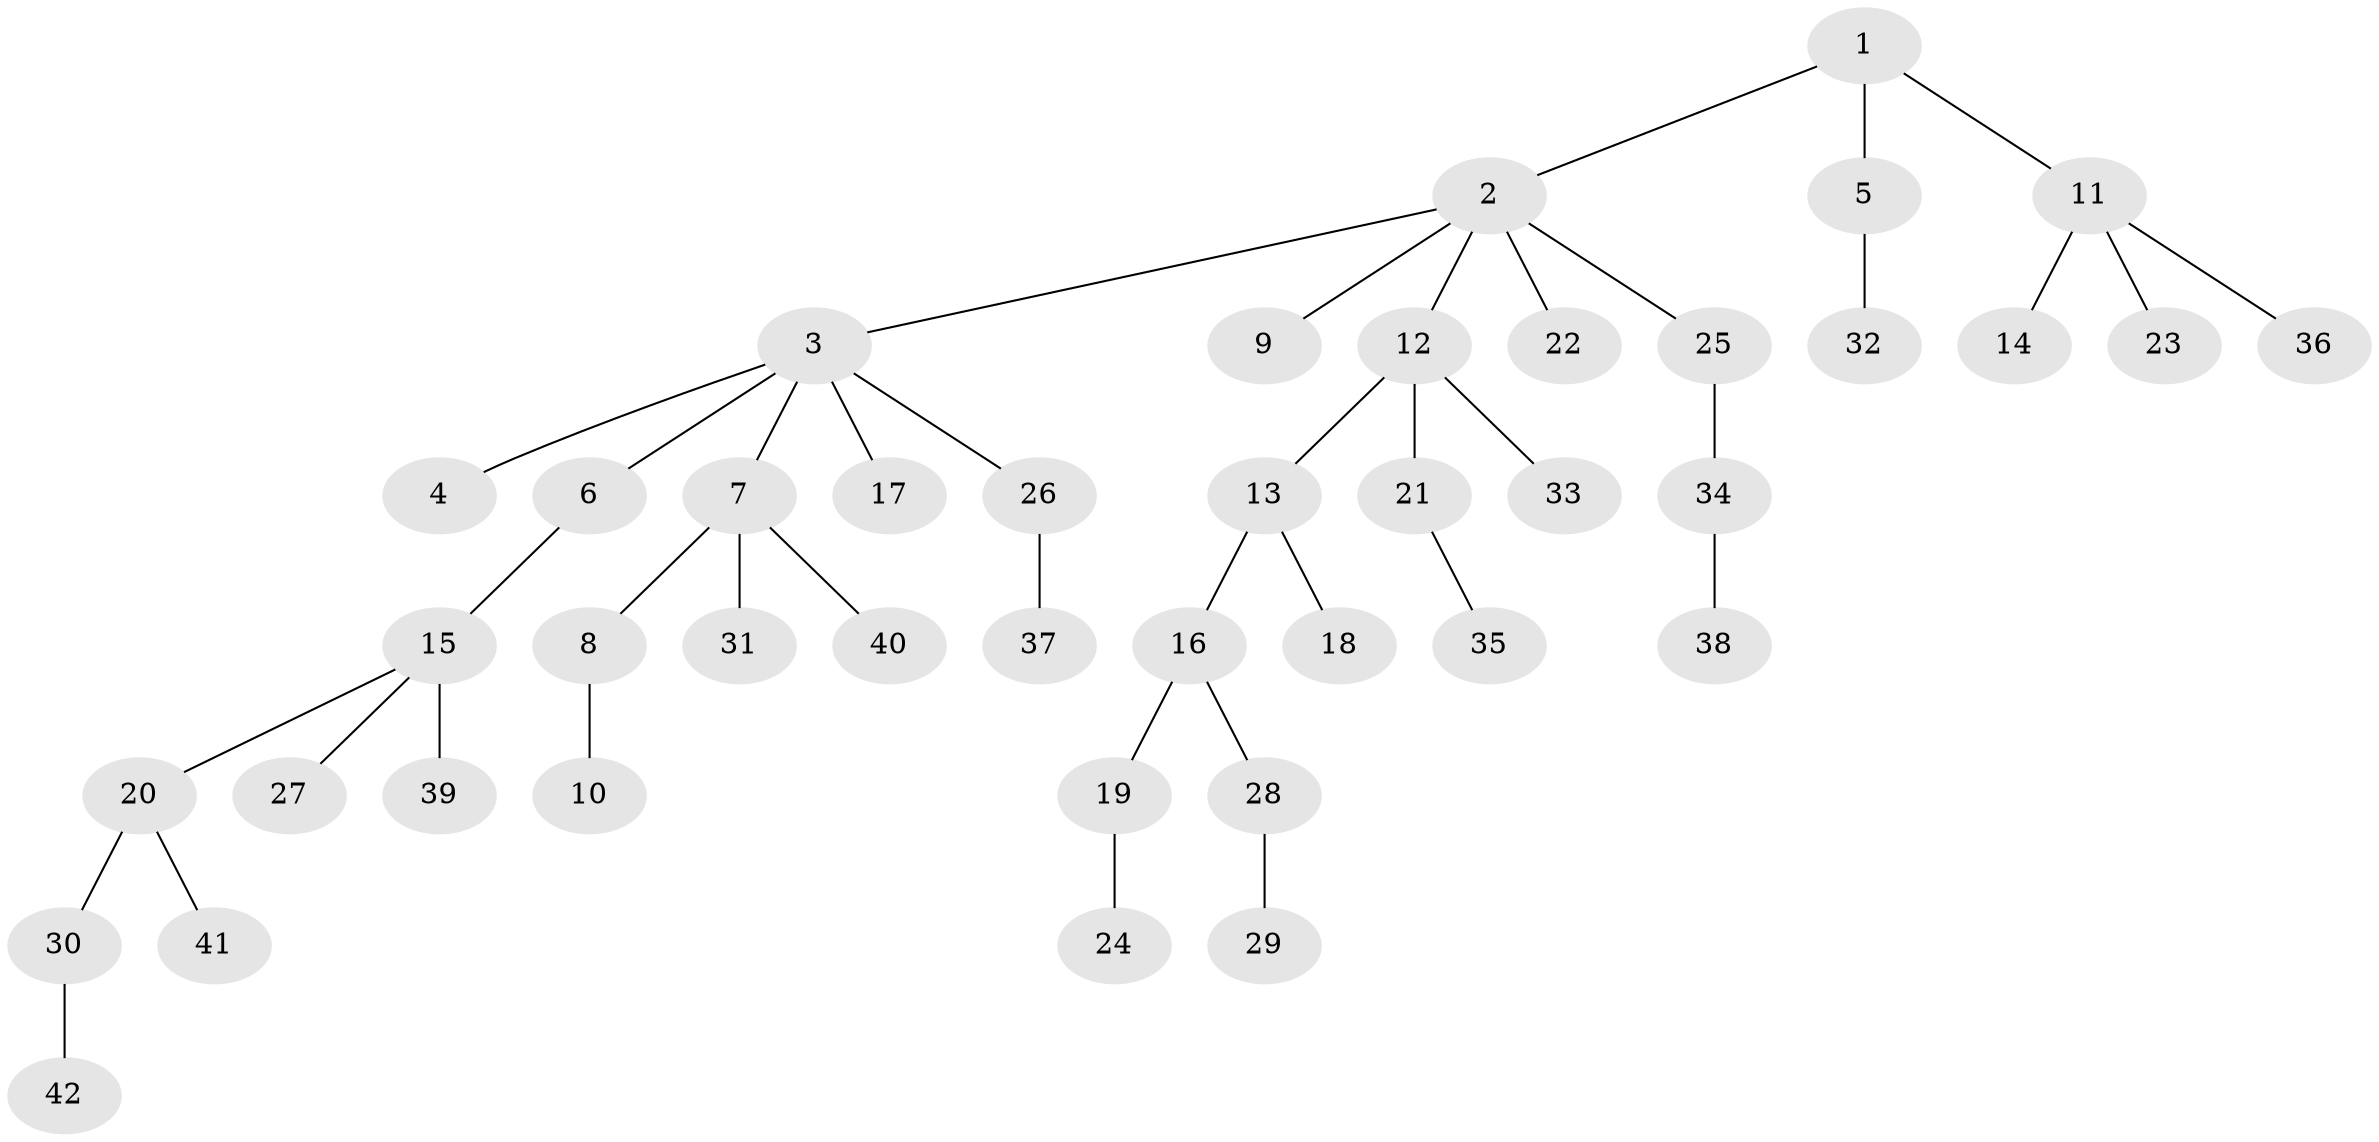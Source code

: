 // original degree distribution, {4: 0.038461538461538464, 7: 0.02564102564102564, 2: 0.19230769230769232, 5: 0.05128205128205128, 3: 0.08974358974358974, 1: 0.5769230769230769, 6: 0.02564102564102564}
// Generated by graph-tools (version 1.1) at 2025/37/03/09/25 02:37:01]
// undirected, 42 vertices, 41 edges
graph export_dot {
graph [start="1"]
  node [color=gray90,style=filled];
  1;
  2;
  3;
  4;
  5;
  6;
  7;
  8;
  9;
  10;
  11;
  12;
  13;
  14;
  15;
  16;
  17;
  18;
  19;
  20;
  21;
  22;
  23;
  24;
  25;
  26;
  27;
  28;
  29;
  30;
  31;
  32;
  33;
  34;
  35;
  36;
  37;
  38;
  39;
  40;
  41;
  42;
  1 -- 2 [weight=1.0];
  1 -- 5 [weight=1.0];
  1 -- 11 [weight=1.0];
  2 -- 3 [weight=1.0];
  2 -- 9 [weight=1.0];
  2 -- 12 [weight=1.0];
  2 -- 22 [weight=1.0];
  2 -- 25 [weight=1.0];
  3 -- 4 [weight=1.0];
  3 -- 6 [weight=1.0];
  3 -- 7 [weight=1.0];
  3 -- 17 [weight=1.0];
  3 -- 26 [weight=1.0];
  5 -- 32 [weight=3.0];
  6 -- 15 [weight=1.0];
  7 -- 8 [weight=1.0];
  7 -- 31 [weight=1.0];
  7 -- 40 [weight=1.0];
  8 -- 10 [weight=3.0];
  11 -- 14 [weight=1.0];
  11 -- 23 [weight=1.0];
  11 -- 36 [weight=1.0];
  12 -- 13 [weight=1.0];
  12 -- 21 [weight=1.0];
  12 -- 33 [weight=2.0];
  13 -- 16 [weight=1.0];
  13 -- 18 [weight=1.0];
  15 -- 20 [weight=1.0];
  15 -- 27 [weight=1.0];
  15 -- 39 [weight=2.0];
  16 -- 19 [weight=1.0];
  16 -- 28 [weight=1.0];
  19 -- 24 [weight=1.0];
  20 -- 30 [weight=1.0];
  20 -- 41 [weight=1.0];
  21 -- 35 [weight=1.0];
  25 -- 34 [weight=1.0];
  26 -- 37 [weight=1.0];
  28 -- 29 [weight=1.0];
  30 -- 42 [weight=1.0];
  34 -- 38 [weight=1.0];
}

